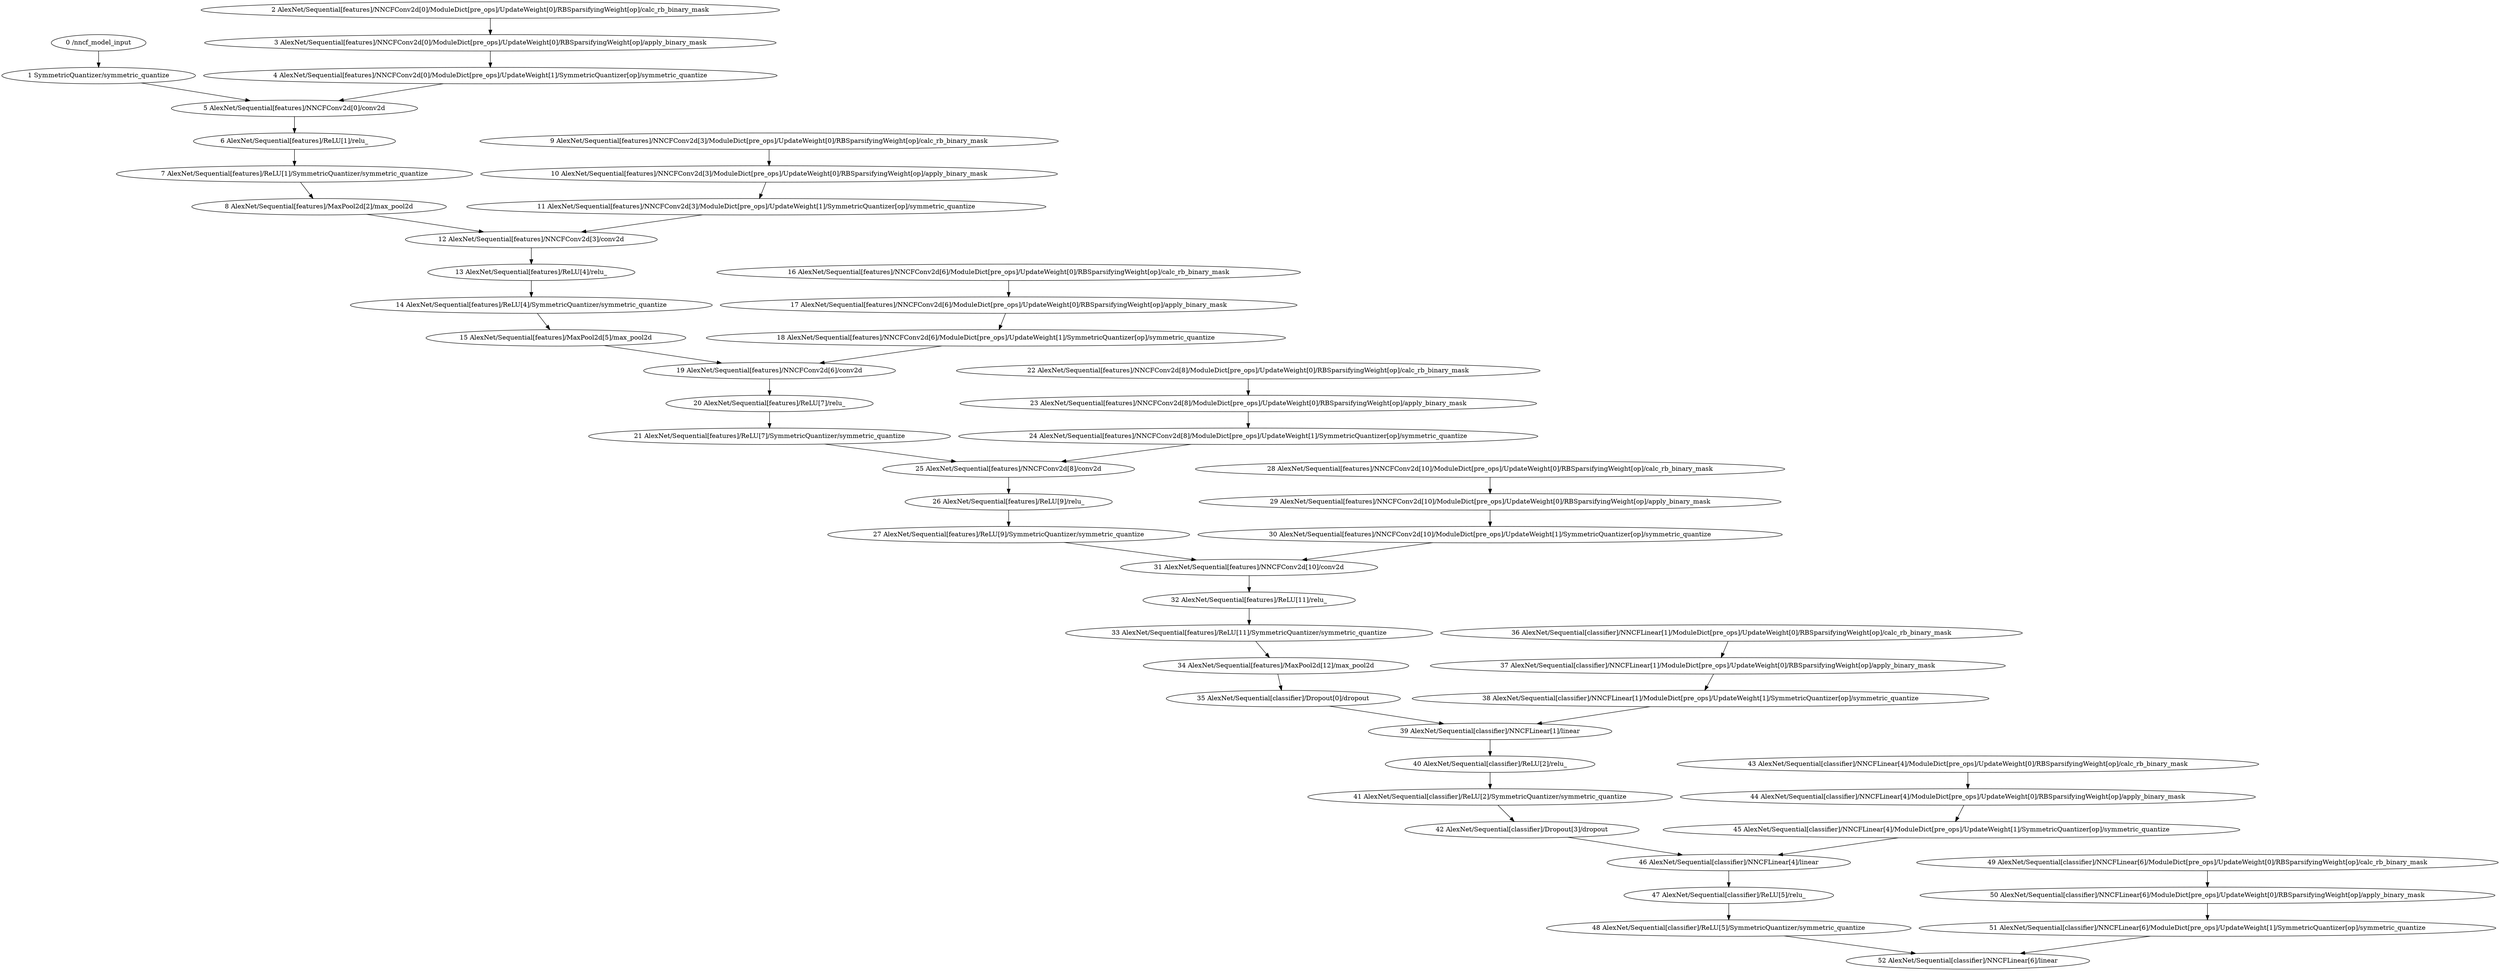 strict digraph  {
"0 /nncf_model_input" [id=0, scope="", type=nncf_model_input];
"1 SymmetricQuantizer/symmetric_quantize" [id=1, scope=SymmetricQuantizer, type=symmetric_quantize];
"2 AlexNet/Sequential[features]/NNCFConv2d[0]/ModuleDict[pre_ops]/UpdateWeight[0]/RBSparsifyingWeight[op]/calc_rb_binary_mask" [id=2, scope="AlexNet/Sequential[features]/NNCFConv2d[0]/ModuleDict[pre_ops]/UpdateWeight[0]/RBSparsifyingWeight[op]", type=calc_rb_binary_mask];
"3 AlexNet/Sequential[features]/NNCFConv2d[0]/ModuleDict[pre_ops]/UpdateWeight[0]/RBSparsifyingWeight[op]/apply_binary_mask" [id=3, scope="AlexNet/Sequential[features]/NNCFConv2d[0]/ModuleDict[pre_ops]/UpdateWeight[0]/RBSparsifyingWeight[op]", type=apply_binary_mask];
"4 AlexNet/Sequential[features]/NNCFConv2d[0]/ModuleDict[pre_ops]/UpdateWeight[1]/SymmetricQuantizer[op]/symmetric_quantize" [id=4, scope="AlexNet/Sequential[features]/NNCFConv2d[0]/ModuleDict[pre_ops]/UpdateWeight[1]/SymmetricQuantizer[op]", type=symmetric_quantize];
"5 AlexNet/Sequential[features]/NNCFConv2d[0]/conv2d" [id=5, scope="AlexNet/Sequential[features]/NNCFConv2d[0]", type=conv2d];
"6 AlexNet/Sequential[features]/ReLU[1]/relu_" [id=6, scope="AlexNet/Sequential[features]/ReLU[1]", type=relu_];
"7 AlexNet/Sequential[features]/ReLU[1]/SymmetricQuantizer/symmetric_quantize" [id=7, scope="AlexNet/Sequential[features]/ReLU[1]/SymmetricQuantizer", type=symmetric_quantize];
"8 AlexNet/Sequential[features]/MaxPool2d[2]/max_pool2d" [id=8, scope="AlexNet/Sequential[features]/MaxPool2d[2]", type=max_pool2d];
"9 AlexNet/Sequential[features]/NNCFConv2d[3]/ModuleDict[pre_ops]/UpdateWeight[0]/RBSparsifyingWeight[op]/calc_rb_binary_mask" [id=9, scope="AlexNet/Sequential[features]/NNCFConv2d[3]/ModuleDict[pre_ops]/UpdateWeight[0]/RBSparsifyingWeight[op]", type=calc_rb_binary_mask];
"10 AlexNet/Sequential[features]/NNCFConv2d[3]/ModuleDict[pre_ops]/UpdateWeight[0]/RBSparsifyingWeight[op]/apply_binary_mask" [id=10, scope="AlexNet/Sequential[features]/NNCFConv2d[3]/ModuleDict[pre_ops]/UpdateWeight[0]/RBSparsifyingWeight[op]", type=apply_binary_mask];
"11 AlexNet/Sequential[features]/NNCFConv2d[3]/ModuleDict[pre_ops]/UpdateWeight[1]/SymmetricQuantizer[op]/symmetric_quantize" [id=11, scope="AlexNet/Sequential[features]/NNCFConv2d[3]/ModuleDict[pre_ops]/UpdateWeight[1]/SymmetricQuantizer[op]", type=symmetric_quantize];
"12 AlexNet/Sequential[features]/NNCFConv2d[3]/conv2d" [id=12, scope="AlexNet/Sequential[features]/NNCFConv2d[3]", type=conv2d];
"13 AlexNet/Sequential[features]/ReLU[4]/relu_" [id=13, scope="AlexNet/Sequential[features]/ReLU[4]", type=relu_];
"14 AlexNet/Sequential[features]/ReLU[4]/SymmetricQuantizer/symmetric_quantize" [id=14, scope="AlexNet/Sequential[features]/ReLU[4]/SymmetricQuantizer", type=symmetric_quantize];
"15 AlexNet/Sequential[features]/MaxPool2d[5]/max_pool2d" [id=15, scope="AlexNet/Sequential[features]/MaxPool2d[5]", type=max_pool2d];
"16 AlexNet/Sequential[features]/NNCFConv2d[6]/ModuleDict[pre_ops]/UpdateWeight[0]/RBSparsifyingWeight[op]/calc_rb_binary_mask" [id=16, scope="AlexNet/Sequential[features]/NNCFConv2d[6]/ModuleDict[pre_ops]/UpdateWeight[0]/RBSparsifyingWeight[op]", type=calc_rb_binary_mask];
"17 AlexNet/Sequential[features]/NNCFConv2d[6]/ModuleDict[pre_ops]/UpdateWeight[0]/RBSparsifyingWeight[op]/apply_binary_mask" [id=17, scope="AlexNet/Sequential[features]/NNCFConv2d[6]/ModuleDict[pre_ops]/UpdateWeight[0]/RBSparsifyingWeight[op]", type=apply_binary_mask];
"18 AlexNet/Sequential[features]/NNCFConv2d[6]/ModuleDict[pre_ops]/UpdateWeight[1]/SymmetricQuantizer[op]/symmetric_quantize" [id=18, scope="AlexNet/Sequential[features]/NNCFConv2d[6]/ModuleDict[pre_ops]/UpdateWeight[1]/SymmetricQuantizer[op]", type=symmetric_quantize];
"19 AlexNet/Sequential[features]/NNCFConv2d[6]/conv2d" [id=19, scope="AlexNet/Sequential[features]/NNCFConv2d[6]", type=conv2d];
"20 AlexNet/Sequential[features]/ReLU[7]/relu_" [id=20, scope="AlexNet/Sequential[features]/ReLU[7]", type=relu_];
"21 AlexNet/Sequential[features]/ReLU[7]/SymmetricQuantizer/symmetric_quantize" [id=21, scope="AlexNet/Sequential[features]/ReLU[7]/SymmetricQuantizer", type=symmetric_quantize];
"22 AlexNet/Sequential[features]/NNCFConv2d[8]/ModuleDict[pre_ops]/UpdateWeight[0]/RBSparsifyingWeight[op]/calc_rb_binary_mask" [id=22, scope="AlexNet/Sequential[features]/NNCFConv2d[8]/ModuleDict[pre_ops]/UpdateWeight[0]/RBSparsifyingWeight[op]", type=calc_rb_binary_mask];
"23 AlexNet/Sequential[features]/NNCFConv2d[8]/ModuleDict[pre_ops]/UpdateWeight[0]/RBSparsifyingWeight[op]/apply_binary_mask" [id=23, scope="AlexNet/Sequential[features]/NNCFConv2d[8]/ModuleDict[pre_ops]/UpdateWeight[0]/RBSparsifyingWeight[op]", type=apply_binary_mask];
"24 AlexNet/Sequential[features]/NNCFConv2d[8]/ModuleDict[pre_ops]/UpdateWeight[1]/SymmetricQuantizer[op]/symmetric_quantize" [id=24, scope="AlexNet/Sequential[features]/NNCFConv2d[8]/ModuleDict[pre_ops]/UpdateWeight[1]/SymmetricQuantizer[op]", type=symmetric_quantize];
"25 AlexNet/Sequential[features]/NNCFConv2d[8]/conv2d" [id=25, scope="AlexNet/Sequential[features]/NNCFConv2d[8]", type=conv2d];
"26 AlexNet/Sequential[features]/ReLU[9]/relu_" [id=26, scope="AlexNet/Sequential[features]/ReLU[9]", type=relu_];
"27 AlexNet/Sequential[features]/ReLU[9]/SymmetricQuantizer/symmetric_quantize" [id=27, scope="AlexNet/Sequential[features]/ReLU[9]/SymmetricQuantizer", type=symmetric_quantize];
"28 AlexNet/Sequential[features]/NNCFConv2d[10]/ModuleDict[pre_ops]/UpdateWeight[0]/RBSparsifyingWeight[op]/calc_rb_binary_mask" [id=28, scope="AlexNet/Sequential[features]/NNCFConv2d[10]/ModuleDict[pre_ops]/UpdateWeight[0]/RBSparsifyingWeight[op]", type=calc_rb_binary_mask];
"29 AlexNet/Sequential[features]/NNCFConv2d[10]/ModuleDict[pre_ops]/UpdateWeight[0]/RBSparsifyingWeight[op]/apply_binary_mask" [id=29, scope="AlexNet/Sequential[features]/NNCFConv2d[10]/ModuleDict[pre_ops]/UpdateWeight[0]/RBSparsifyingWeight[op]", type=apply_binary_mask];
"30 AlexNet/Sequential[features]/NNCFConv2d[10]/ModuleDict[pre_ops]/UpdateWeight[1]/SymmetricQuantizer[op]/symmetric_quantize" [id=30, scope="AlexNet/Sequential[features]/NNCFConv2d[10]/ModuleDict[pre_ops]/UpdateWeight[1]/SymmetricQuantizer[op]", type=symmetric_quantize];
"31 AlexNet/Sequential[features]/NNCFConv2d[10]/conv2d" [id=31, scope="AlexNet/Sequential[features]/NNCFConv2d[10]", type=conv2d];
"32 AlexNet/Sequential[features]/ReLU[11]/relu_" [id=32, scope="AlexNet/Sequential[features]/ReLU[11]", type=relu_];
"33 AlexNet/Sequential[features]/ReLU[11]/SymmetricQuantizer/symmetric_quantize" [id=33, scope="AlexNet/Sequential[features]/ReLU[11]/SymmetricQuantizer", type=symmetric_quantize];
"34 AlexNet/Sequential[features]/MaxPool2d[12]/max_pool2d" [id=34, scope="AlexNet/Sequential[features]/MaxPool2d[12]", type=max_pool2d];
"35 AlexNet/Sequential[classifier]/Dropout[0]/dropout" [id=35, scope="AlexNet/Sequential[classifier]/Dropout[0]", type=dropout];
"36 AlexNet/Sequential[classifier]/NNCFLinear[1]/ModuleDict[pre_ops]/UpdateWeight[0]/RBSparsifyingWeight[op]/calc_rb_binary_mask" [id=36, scope="AlexNet/Sequential[classifier]/NNCFLinear[1]/ModuleDict[pre_ops]/UpdateWeight[0]/RBSparsifyingWeight[op]", type=calc_rb_binary_mask];
"37 AlexNet/Sequential[classifier]/NNCFLinear[1]/ModuleDict[pre_ops]/UpdateWeight[0]/RBSparsifyingWeight[op]/apply_binary_mask" [id=37, scope="AlexNet/Sequential[classifier]/NNCFLinear[1]/ModuleDict[pre_ops]/UpdateWeight[0]/RBSparsifyingWeight[op]", type=apply_binary_mask];
"38 AlexNet/Sequential[classifier]/NNCFLinear[1]/ModuleDict[pre_ops]/UpdateWeight[1]/SymmetricQuantizer[op]/symmetric_quantize" [id=38, scope="AlexNet/Sequential[classifier]/NNCFLinear[1]/ModuleDict[pre_ops]/UpdateWeight[1]/SymmetricQuantizer[op]", type=symmetric_quantize];
"39 AlexNet/Sequential[classifier]/NNCFLinear[1]/linear" [id=39, scope="AlexNet/Sequential[classifier]/NNCFLinear[1]", type=linear];
"40 AlexNet/Sequential[classifier]/ReLU[2]/relu_" [id=40, scope="AlexNet/Sequential[classifier]/ReLU[2]", type=relu_];
"41 AlexNet/Sequential[classifier]/ReLU[2]/SymmetricQuantizer/symmetric_quantize" [id=41, scope="AlexNet/Sequential[classifier]/ReLU[2]/SymmetricQuantizer", type=symmetric_quantize];
"42 AlexNet/Sequential[classifier]/Dropout[3]/dropout" [id=42, scope="AlexNet/Sequential[classifier]/Dropout[3]", type=dropout];
"43 AlexNet/Sequential[classifier]/NNCFLinear[4]/ModuleDict[pre_ops]/UpdateWeight[0]/RBSparsifyingWeight[op]/calc_rb_binary_mask" [id=43, scope="AlexNet/Sequential[classifier]/NNCFLinear[4]/ModuleDict[pre_ops]/UpdateWeight[0]/RBSparsifyingWeight[op]", type=calc_rb_binary_mask];
"44 AlexNet/Sequential[classifier]/NNCFLinear[4]/ModuleDict[pre_ops]/UpdateWeight[0]/RBSparsifyingWeight[op]/apply_binary_mask" [id=44, scope="AlexNet/Sequential[classifier]/NNCFLinear[4]/ModuleDict[pre_ops]/UpdateWeight[0]/RBSparsifyingWeight[op]", type=apply_binary_mask];
"45 AlexNet/Sequential[classifier]/NNCFLinear[4]/ModuleDict[pre_ops]/UpdateWeight[1]/SymmetricQuantizer[op]/symmetric_quantize" [id=45, scope="AlexNet/Sequential[classifier]/NNCFLinear[4]/ModuleDict[pre_ops]/UpdateWeight[1]/SymmetricQuantizer[op]", type=symmetric_quantize];
"46 AlexNet/Sequential[classifier]/NNCFLinear[4]/linear" [id=46, scope="AlexNet/Sequential[classifier]/NNCFLinear[4]", type=linear];
"47 AlexNet/Sequential[classifier]/ReLU[5]/relu_" [id=47, scope="AlexNet/Sequential[classifier]/ReLU[5]", type=relu_];
"48 AlexNet/Sequential[classifier]/ReLU[5]/SymmetricQuantizer/symmetric_quantize" [id=48, scope="AlexNet/Sequential[classifier]/ReLU[5]/SymmetricQuantizer", type=symmetric_quantize];
"49 AlexNet/Sequential[classifier]/NNCFLinear[6]/ModuleDict[pre_ops]/UpdateWeight[0]/RBSparsifyingWeight[op]/calc_rb_binary_mask" [id=49, scope="AlexNet/Sequential[classifier]/NNCFLinear[6]/ModuleDict[pre_ops]/UpdateWeight[0]/RBSparsifyingWeight[op]", type=calc_rb_binary_mask];
"50 AlexNet/Sequential[classifier]/NNCFLinear[6]/ModuleDict[pre_ops]/UpdateWeight[0]/RBSparsifyingWeight[op]/apply_binary_mask" [id=50, scope="AlexNet/Sequential[classifier]/NNCFLinear[6]/ModuleDict[pre_ops]/UpdateWeight[0]/RBSparsifyingWeight[op]", type=apply_binary_mask];
"51 AlexNet/Sequential[classifier]/NNCFLinear[6]/ModuleDict[pre_ops]/UpdateWeight[1]/SymmetricQuantizer[op]/symmetric_quantize" [id=51, scope="AlexNet/Sequential[classifier]/NNCFLinear[6]/ModuleDict[pre_ops]/UpdateWeight[1]/SymmetricQuantizer[op]", type=symmetric_quantize];
"52 AlexNet/Sequential[classifier]/NNCFLinear[6]/linear" [id=52, scope="AlexNet/Sequential[classifier]/NNCFLinear[6]", type=linear];
"0 /nncf_model_input" -> "1 SymmetricQuantizer/symmetric_quantize";
"1 SymmetricQuantizer/symmetric_quantize" -> "5 AlexNet/Sequential[features]/NNCFConv2d[0]/conv2d";
"2 AlexNet/Sequential[features]/NNCFConv2d[0]/ModuleDict[pre_ops]/UpdateWeight[0]/RBSparsifyingWeight[op]/calc_rb_binary_mask" -> "3 AlexNet/Sequential[features]/NNCFConv2d[0]/ModuleDict[pre_ops]/UpdateWeight[0]/RBSparsifyingWeight[op]/apply_binary_mask";
"3 AlexNet/Sequential[features]/NNCFConv2d[0]/ModuleDict[pre_ops]/UpdateWeight[0]/RBSparsifyingWeight[op]/apply_binary_mask" -> "4 AlexNet/Sequential[features]/NNCFConv2d[0]/ModuleDict[pre_ops]/UpdateWeight[1]/SymmetricQuantizer[op]/symmetric_quantize";
"4 AlexNet/Sequential[features]/NNCFConv2d[0]/ModuleDict[pre_ops]/UpdateWeight[1]/SymmetricQuantizer[op]/symmetric_quantize" -> "5 AlexNet/Sequential[features]/NNCFConv2d[0]/conv2d";
"5 AlexNet/Sequential[features]/NNCFConv2d[0]/conv2d" -> "6 AlexNet/Sequential[features]/ReLU[1]/relu_";
"6 AlexNet/Sequential[features]/ReLU[1]/relu_" -> "7 AlexNet/Sequential[features]/ReLU[1]/SymmetricQuantizer/symmetric_quantize";
"7 AlexNet/Sequential[features]/ReLU[1]/SymmetricQuantizer/symmetric_quantize" -> "8 AlexNet/Sequential[features]/MaxPool2d[2]/max_pool2d";
"8 AlexNet/Sequential[features]/MaxPool2d[2]/max_pool2d" -> "12 AlexNet/Sequential[features]/NNCFConv2d[3]/conv2d";
"9 AlexNet/Sequential[features]/NNCFConv2d[3]/ModuleDict[pre_ops]/UpdateWeight[0]/RBSparsifyingWeight[op]/calc_rb_binary_mask" -> "10 AlexNet/Sequential[features]/NNCFConv2d[3]/ModuleDict[pre_ops]/UpdateWeight[0]/RBSparsifyingWeight[op]/apply_binary_mask";
"10 AlexNet/Sequential[features]/NNCFConv2d[3]/ModuleDict[pre_ops]/UpdateWeight[0]/RBSparsifyingWeight[op]/apply_binary_mask" -> "11 AlexNet/Sequential[features]/NNCFConv2d[3]/ModuleDict[pre_ops]/UpdateWeight[1]/SymmetricQuantizer[op]/symmetric_quantize";
"11 AlexNet/Sequential[features]/NNCFConv2d[3]/ModuleDict[pre_ops]/UpdateWeight[1]/SymmetricQuantizer[op]/symmetric_quantize" -> "12 AlexNet/Sequential[features]/NNCFConv2d[3]/conv2d";
"12 AlexNet/Sequential[features]/NNCFConv2d[3]/conv2d" -> "13 AlexNet/Sequential[features]/ReLU[4]/relu_";
"13 AlexNet/Sequential[features]/ReLU[4]/relu_" -> "14 AlexNet/Sequential[features]/ReLU[4]/SymmetricQuantizer/symmetric_quantize";
"14 AlexNet/Sequential[features]/ReLU[4]/SymmetricQuantizer/symmetric_quantize" -> "15 AlexNet/Sequential[features]/MaxPool2d[5]/max_pool2d";
"15 AlexNet/Sequential[features]/MaxPool2d[5]/max_pool2d" -> "19 AlexNet/Sequential[features]/NNCFConv2d[6]/conv2d";
"16 AlexNet/Sequential[features]/NNCFConv2d[6]/ModuleDict[pre_ops]/UpdateWeight[0]/RBSparsifyingWeight[op]/calc_rb_binary_mask" -> "17 AlexNet/Sequential[features]/NNCFConv2d[6]/ModuleDict[pre_ops]/UpdateWeight[0]/RBSparsifyingWeight[op]/apply_binary_mask";
"17 AlexNet/Sequential[features]/NNCFConv2d[6]/ModuleDict[pre_ops]/UpdateWeight[0]/RBSparsifyingWeight[op]/apply_binary_mask" -> "18 AlexNet/Sequential[features]/NNCFConv2d[6]/ModuleDict[pre_ops]/UpdateWeight[1]/SymmetricQuantizer[op]/symmetric_quantize";
"18 AlexNet/Sequential[features]/NNCFConv2d[6]/ModuleDict[pre_ops]/UpdateWeight[1]/SymmetricQuantizer[op]/symmetric_quantize" -> "19 AlexNet/Sequential[features]/NNCFConv2d[6]/conv2d";
"19 AlexNet/Sequential[features]/NNCFConv2d[6]/conv2d" -> "20 AlexNet/Sequential[features]/ReLU[7]/relu_";
"20 AlexNet/Sequential[features]/ReLU[7]/relu_" -> "21 AlexNet/Sequential[features]/ReLU[7]/SymmetricQuantizer/symmetric_quantize";
"21 AlexNet/Sequential[features]/ReLU[7]/SymmetricQuantizer/symmetric_quantize" -> "25 AlexNet/Sequential[features]/NNCFConv2d[8]/conv2d";
"22 AlexNet/Sequential[features]/NNCFConv2d[8]/ModuleDict[pre_ops]/UpdateWeight[0]/RBSparsifyingWeight[op]/calc_rb_binary_mask" -> "23 AlexNet/Sequential[features]/NNCFConv2d[8]/ModuleDict[pre_ops]/UpdateWeight[0]/RBSparsifyingWeight[op]/apply_binary_mask";
"23 AlexNet/Sequential[features]/NNCFConv2d[8]/ModuleDict[pre_ops]/UpdateWeight[0]/RBSparsifyingWeight[op]/apply_binary_mask" -> "24 AlexNet/Sequential[features]/NNCFConv2d[8]/ModuleDict[pre_ops]/UpdateWeight[1]/SymmetricQuantizer[op]/symmetric_quantize";
"24 AlexNet/Sequential[features]/NNCFConv2d[8]/ModuleDict[pre_ops]/UpdateWeight[1]/SymmetricQuantizer[op]/symmetric_quantize" -> "25 AlexNet/Sequential[features]/NNCFConv2d[8]/conv2d";
"25 AlexNet/Sequential[features]/NNCFConv2d[8]/conv2d" -> "26 AlexNet/Sequential[features]/ReLU[9]/relu_";
"26 AlexNet/Sequential[features]/ReLU[9]/relu_" -> "27 AlexNet/Sequential[features]/ReLU[9]/SymmetricQuantizer/symmetric_quantize";
"27 AlexNet/Sequential[features]/ReLU[9]/SymmetricQuantizer/symmetric_quantize" -> "31 AlexNet/Sequential[features]/NNCFConv2d[10]/conv2d";
"28 AlexNet/Sequential[features]/NNCFConv2d[10]/ModuleDict[pre_ops]/UpdateWeight[0]/RBSparsifyingWeight[op]/calc_rb_binary_mask" -> "29 AlexNet/Sequential[features]/NNCFConv2d[10]/ModuleDict[pre_ops]/UpdateWeight[0]/RBSparsifyingWeight[op]/apply_binary_mask";
"29 AlexNet/Sequential[features]/NNCFConv2d[10]/ModuleDict[pre_ops]/UpdateWeight[0]/RBSparsifyingWeight[op]/apply_binary_mask" -> "30 AlexNet/Sequential[features]/NNCFConv2d[10]/ModuleDict[pre_ops]/UpdateWeight[1]/SymmetricQuantizer[op]/symmetric_quantize";
"30 AlexNet/Sequential[features]/NNCFConv2d[10]/ModuleDict[pre_ops]/UpdateWeight[1]/SymmetricQuantizer[op]/symmetric_quantize" -> "31 AlexNet/Sequential[features]/NNCFConv2d[10]/conv2d";
"31 AlexNet/Sequential[features]/NNCFConv2d[10]/conv2d" -> "32 AlexNet/Sequential[features]/ReLU[11]/relu_";
"32 AlexNet/Sequential[features]/ReLU[11]/relu_" -> "33 AlexNet/Sequential[features]/ReLU[11]/SymmetricQuantizer/symmetric_quantize";
"33 AlexNet/Sequential[features]/ReLU[11]/SymmetricQuantizer/symmetric_quantize" -> "34 AlexNet/Sequential[features]/MaxPool2d[12]/max_pool2d";
"34 AlexNet/Sequential[features]/MaxPool2d[12]/max_pool2d" -> "35 AlexNet/Sequential[classifier]/Dropout[0]/dropout";
"35 AlexNet/Sequential[classifier]/Dropout[0]/dropout" -> "39 AlexNet/Sequential[classifier]/NNCFLinear[1]/linear";
"36 AlexNet/Sequential[classifier]/NNCFLinear[1]/ModuleDict[pre_ops]/UpdateWeight[0]/RBSparsifyingWeight[op]/calc_rb_binary_mask" -> "37 AlexNet/Sequential[classifier]/NNCFLinear[1]/ModuleDict[pre_ops]/UpdateWeight[0]/RBSparsifyingWeight[op]/apply_binary_mask";
"37 AlexNet/Sequential[classifier]/NNCFLinear[1]/ModuleDict[pre_ops]/UpdateWeight[0]/RBSparsifyingWeight[op]/apply_binary_mask" -> "38 AlexNet/Sequential[classifier]/NNCFLinear[1]/ModuleDict[pre_ops]/UpdateWeight[1]/SymmetricQuantizer[op]/symmetric_quantize";
"38 AlexNet/Sequential[classifier]/NNCFLinear[1]/ModuleDict[pre_ops]/UpdateWeight[1]/SymmetricQuantizer[op]/symmetric_quantize" -> "39 AlexNet/Sequential[classifier]/NNCFLinear[1]/linear";
"39 AlexNet/Sequential[classifier]/NNCFLinear[1]/linear" -> "40 AlexNet/Sequential[classifier]/ReLU[2]/relu_";
"40 AlexNet/Sequential[classifier]/ReLU[2]/relu_" -> "41 AlexNet/Sequential[classifier]/ReLU[2]/SymmetricQuantizer/symmetric_quantize";
"41 AlexNet/Sequential[classifier]/ReLU[2]/SymmetricQuantizer/symmetric_quantize" -> "42 AlexNet/Sequential[classifier]/Dropout[3]/dropout";
"42 AlexNet/Sequential[classifier]/Dropout[3]/dropout" -> "46 AlexNet/Sequential[classifier]/NNCFLinear[4]/linear";
"43 AlexNet/Sequential[classifier]/NNCFLinear[4]/ModuleDict[pre_ops]/UpdateWeight[0]/RBSparsifyingWeight[op]/calc_rb_binary_mask" -> "44 AlexNet/Sequential[classifier]/NNCFLinear[4]/ModuleDict[pre_ops]/UpdateWeight[0]/RBSparsifyingWeight[op]/apply_binary_mask";
"44 AlexNet/Sequential[classifier]/NNCFLinear[4]/ModuleDict[pre_ops]/UpdateWeight[0]/RBSparsifyingWeight[op]/apply_binary_mask" -> "45 AlexNet/Sequential[classifier]/NNCFLinear[4]/ModuleDict[pre_ops]/UpdateWeight[1]/SymmetricQuantizer[op]/symmetric_quantize";
"45 AlexNet/Sequential[classifier]/NNCFLinear[4]/ModuleDict[pre_ops]/UpdateWeight[1]/SymmetricQuantizer[op]/symmetric_quantize" -> "46 AlexNet/Sequential[classifier]/NNCFLinear[4]/linear";
"46 AlexNet/Sequential[classifier]/NNCFLinear[4]/linear" -> "47 AlexNet/Sequential[classifier]/ReLU[5]/relu_";
"47 AlexNet/Sequential[classifier]/ReLU[5]/relu_" -> "48 AlexNet/Sequential[classifier]/ReLU[5]/SymmetricQuantizer/symmetric_quantize";
"48 AlexNet/Sequential[classifier]/ReLU[5]/SymmetricQuantizer/symmetric_quantize" -> "52 AlexNet/Sequential[classifier]/NNCFLinear[6]/linear";
"49 AlexNet/Sequential[classifier]/NNCFLinear[6]/ModuleDict[pre_ops]/UpdateWeight[0]/RBSparsifyingWeight[op]/calc_rb_binary_mask" -> "50 AlexNet/Sequential[classifier]/NNCFLinear[6]/ModuleDict[pre_ops]/UpdateWeight[0]/RBSparsifyingWeight[op]/apply_binary_mask";
"50 AlexNet/Sequential[classifier]/NNCFLinear[6]/ModuleDict[pre_ops]/UpdateWeight[0]/RBSparsifyingWeight[op]/apply_binary_mask" -> "51 AlexNet/Sequential[classifier]/NNCFLinear[6]/ModuleDict[pre_ops]/UpdateWeight[1]/SymmetricQuantizer[op]/symmetric_quantize";
"51 AlexNet/Sequential[classifier]/NNCFLinear[6]/ModuleDict[pre_ops]/UpdateWeight[1]/SymmetricQuantizer[op]/symmetric_quantize" -> "52 AlexNet/Sequential[classifier]/NNCFLinear[6]/linear";
}
